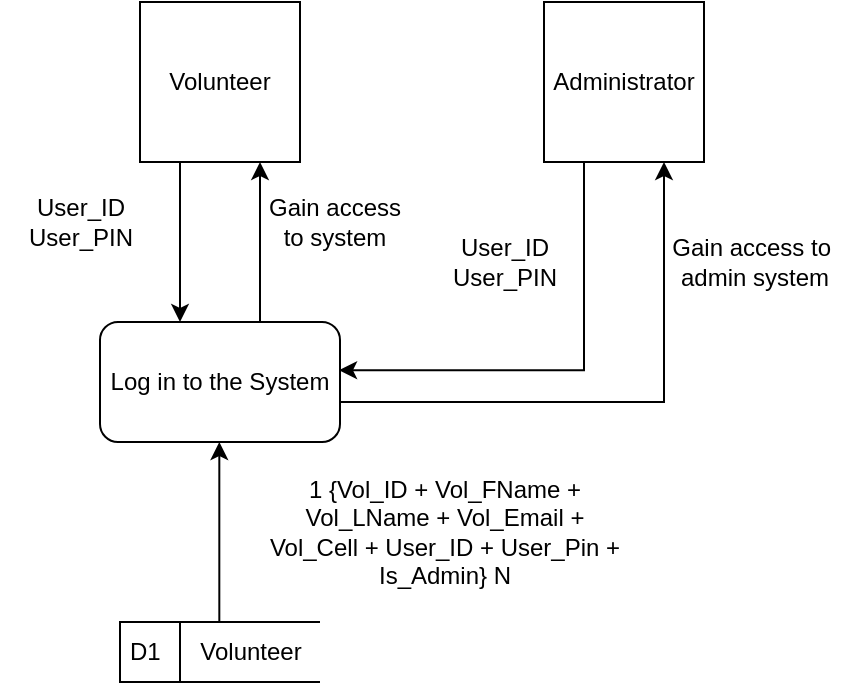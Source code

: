 <mxfile version="26.2.14">
  <diagram name="Page-1" id="ObPIO45_PiQr8g9zLOXR">
    <mxGraphModel dx="880" dy="399" grid="1" gridSize="10" guides="1" tooltips="1" connect="1" arrows="1" fold="1" page="1" pageScale="1" pageWidth="850" pageHeight="1100" math="0" shadow="0">
      <root>
        <mxCell id="0" />
        <mxCell id="1" parent="0" />
        <mxCell id="fCMUgm20pQ58N2CfXYkV-5" style="edgeStyle=orthogonalEdgeStyle;rounded=0;orthogonalLoop=1;jettySize=auto;html=1;entryX=0.5;entryY=0;entryDx=0;entryDy=0;" edge="1" parent="1">
          <mxGeometry relative="1" as="geometry">
            <mxPoint x="108" y="90" as="sourcePoint" />
            <mxPoint x="108" y="170" as="targetPoint" />
          </mxGeometry>
        </mxCell>
        <mxCell id="BIHh8B7FmufUokxiezGY-2" value="Volunteer" style="whiteSpace=wrap;html=1;aspect=fixed;" parent="1" vertex="1">
          <mxGeometry x="88" y="10" width="80" height="80" as="geometry" />
        </mxCell>
        <mxCell id="fCMUgm20pQ58N2CfXYkV-22" style="edgeStyle=orthogonalEdgeStyle;rounded=0;orthogonalLoop=1;jettySize=auto;html=1;entryX=0.75;entryY=1;entryDx=0;entryDy=0;" edge="1" parent="1" source="BIHh8B7FmufUokxiezGY-3" target="fCMUgm20pQ58N2CfXYkV-19">
          <mxGeometry relative="1" as="geometry">
            <Array as="points">
              <mxPoint x="350" y="210" />
            </Array>
          </mxGeometry>
        </mxCell>
        <mxCell id="BIHh8B7FmufUokxiezGY-3" value="Log in to the System" style="rounded=1;whiteSpace=wrap;html=1;" parent="1" vertex="1">
          <mxGeometry x="68" y="170" width="120" height="60" as="geometry" />
        </mxCell>
        <mxCell id="fCMUgm20pQ58N2CfXYkV-2" value="" style="group" vertex="1" connectable="0" parent="1">
          <mxGeometry x="78" y="320" width="100" height="30" as="geometry" />
        </mxCell>
        <mxCell id="BIHh8B7FmufUokxiezGY-1" value="D1" style="html=1;dashed=0;whiteSpace=wrap;shape=mxgraph.dfd.dataStoreID;align=left;spacingLeft=3;points=[[0,0],[0.5,0],[1,0],[0,0.5],[1,0.5],[0,1],[0.5,1],[1,1]];movable=0;resizable=0;rotatable=0;deletable=0;editable=0;locked=1;connectable=0;" parent="fCMUgm20pQ58N2CfXYkV-2" vertex="1">
          <mxGeometry width="100" height="30" as="geometry" />
        </mxCell>
        <mxCell id="fCMUgm20pQ58N2CfXYkV-1" value="Volunteer" style="text;html=1;align=center;verticalAlign=middle;resizable=1;points=[];autosize=1;strokeColor=none;fillColor=none;movable=1;rotatable=1;deletable=1;editable=1;locked=0;connectable=1;" vertex="1" parent="fCMUgm20pQ58N2CfXYkV-2">
          <mxGeometry x="30" width="70" height="30" as="geometry" />
        </mxCell>
        <mxCell id="fCMUgm20pQ58N2CfXYkV-6" style="edgeStyle=orthogonalEdgeStyle;rounded=0;orthogonalLoop=1;jettySize=auto;html=1;entryX=0.5;entryY=0;entryDx=0;entryDy=0;" edge="1" parent="1">
          <mxGeometry relative="1" as="geometry">
            <mxPoint x="148" y="170" as="sourcePoint" />
            <mxPoint x="148" y="90" as="targetPoint" />
          </mxGeometry>
        </mxCell>
        <mxCell id="fCMUgm20pQ58N2CfXYkV-9" value="User_ID&lt;div&gt;User_PIN&lt;/div&gt;" style="text;html=1;align=center;verticalAlign=middle;resizable=0;points=[];autosize=1;strokeColor=none;fillColor=none;" vertex="1" parent="1">
          <mxGeometry x="18" y="100" width="80" height="40" as="geometry" />
        </mxCell>
        <mxCell id="fCMUgm20pQ58N2CfXYkV-11" style="edgeStyle=orthogonalEdgeStyle;rounded=0;orthogonalLoop=1;jettySize=auto;html=1;" edge="1" parent="1">
          <mxGeometry relative="1" as="geometry">
            <mxPoint x="127.66" y="230" as="targetPoint" />
            <mxPoint x="127.66" y="320" as="sourcePoint" />
          </mxGeometry>
        </mxCell>
        <mxCell id="fCMUgm20pQ58N2CfXYkV-12" value="1 {Vol_ID + Vol_FName +&lt;div&gt;Vol_LName + Vol_Email +&lt;div&gt;Vol_Cell + User_ID + User_Pin +&lt;/div&gt;&lt;div&gt;Is_Admin} N&lt;/div&gt;&lt;/div&gt;" style="text;html=1;align=center;verticalAlign=middle;resizable=0;points=[];autosize=1;strokeColor=none;fillColor=none;" vertex="1" parent="1">
          <mxGeometry x="140" y="240" width="200" height="70" as="geometry" />
        </mxCell>
        <mxCell id="fCMUgm20pQ58N2CfXYkV-13" value="Gain access&lt;div&gt;to system&lt;/div&gt;" style="text;html=1;align=center;verticalAlign=middle;resizable=0;points=[];autosize=1;strokeColor=none;fillColor=none;" vertex="1" parent="1">
          <mxGeometry x="140" y="100" width="90" height="40" as="geometry" />
        </mxCell>
        <mxCell id="fCMUgm20pQ58N2CfXYkV-19" value="Administrator" style="whiteSpace=wrap;html=1;aspect=fixed;" vertex="1" parent="1">
          <mxGeometry x="290" y="10" width="80" height="80" as="geometry" />
        </mxCell>
        <mxCell id="fCMUgm20pQ58N2CfXYkV-20" style="edgeStyle=orthogonalEdgeStyle;rounded=0;orthogonalLoop=1;jettySize=auto;html=1;entryX=0.996;entryY=0.402;entryDx=0;entryDy=0;entryPerimeter=0;" edge="1" parent="1" source="fCMUgm20pQ58N2CfXYkV-19" target="BIHh8B7FmufUokxiezGY-3">
          <mxGeometry relative="1" as="geometry">
            <Array as="points">
              <mxPoint x="310" y="194" />
            </Array>
          </mxGeometry>
        </mxCell>
        <mxCell id="fCMUgm20pQ58N2CfXYkV-23" value="User_ID&lt;div&gt;User_PIN&lt;/div&gt;" style="text;html=1;align=center;verticalAlign=middle;resizable=0;points=[];autosize=1;strokeColor=none;fillColor=none;" vertex="1" parent="1">
          <mxGeometry x="230" y="120" width="80" height="40" as="geometry" />
        </mxCell>
        <mxCell id="fCMUgm20pQ58N2CfXYkV-24" value="Gain access to&amp;nbsp;&lt;div&gt;&lt;span style=&quot;background-color: transparent; color: light-dark(rgb(0, 0, 0), rgb(255, 255, 255));&quot;&gt;admin system&lt;/span&gt;&lt;/div&gt;" style="text;html=1;align=center;verticalAlign=middle;resizable=0;points=[];autosize=1;strokeColor=none;fillColor=none;" vertex="1" parent="1">
          <mxGeometry x="340" y="120" width="110" height="40" as="geometry" />
        </mxCell>
      </root>
    </mxGraphModel>
  </diagram>
</mxfile>
